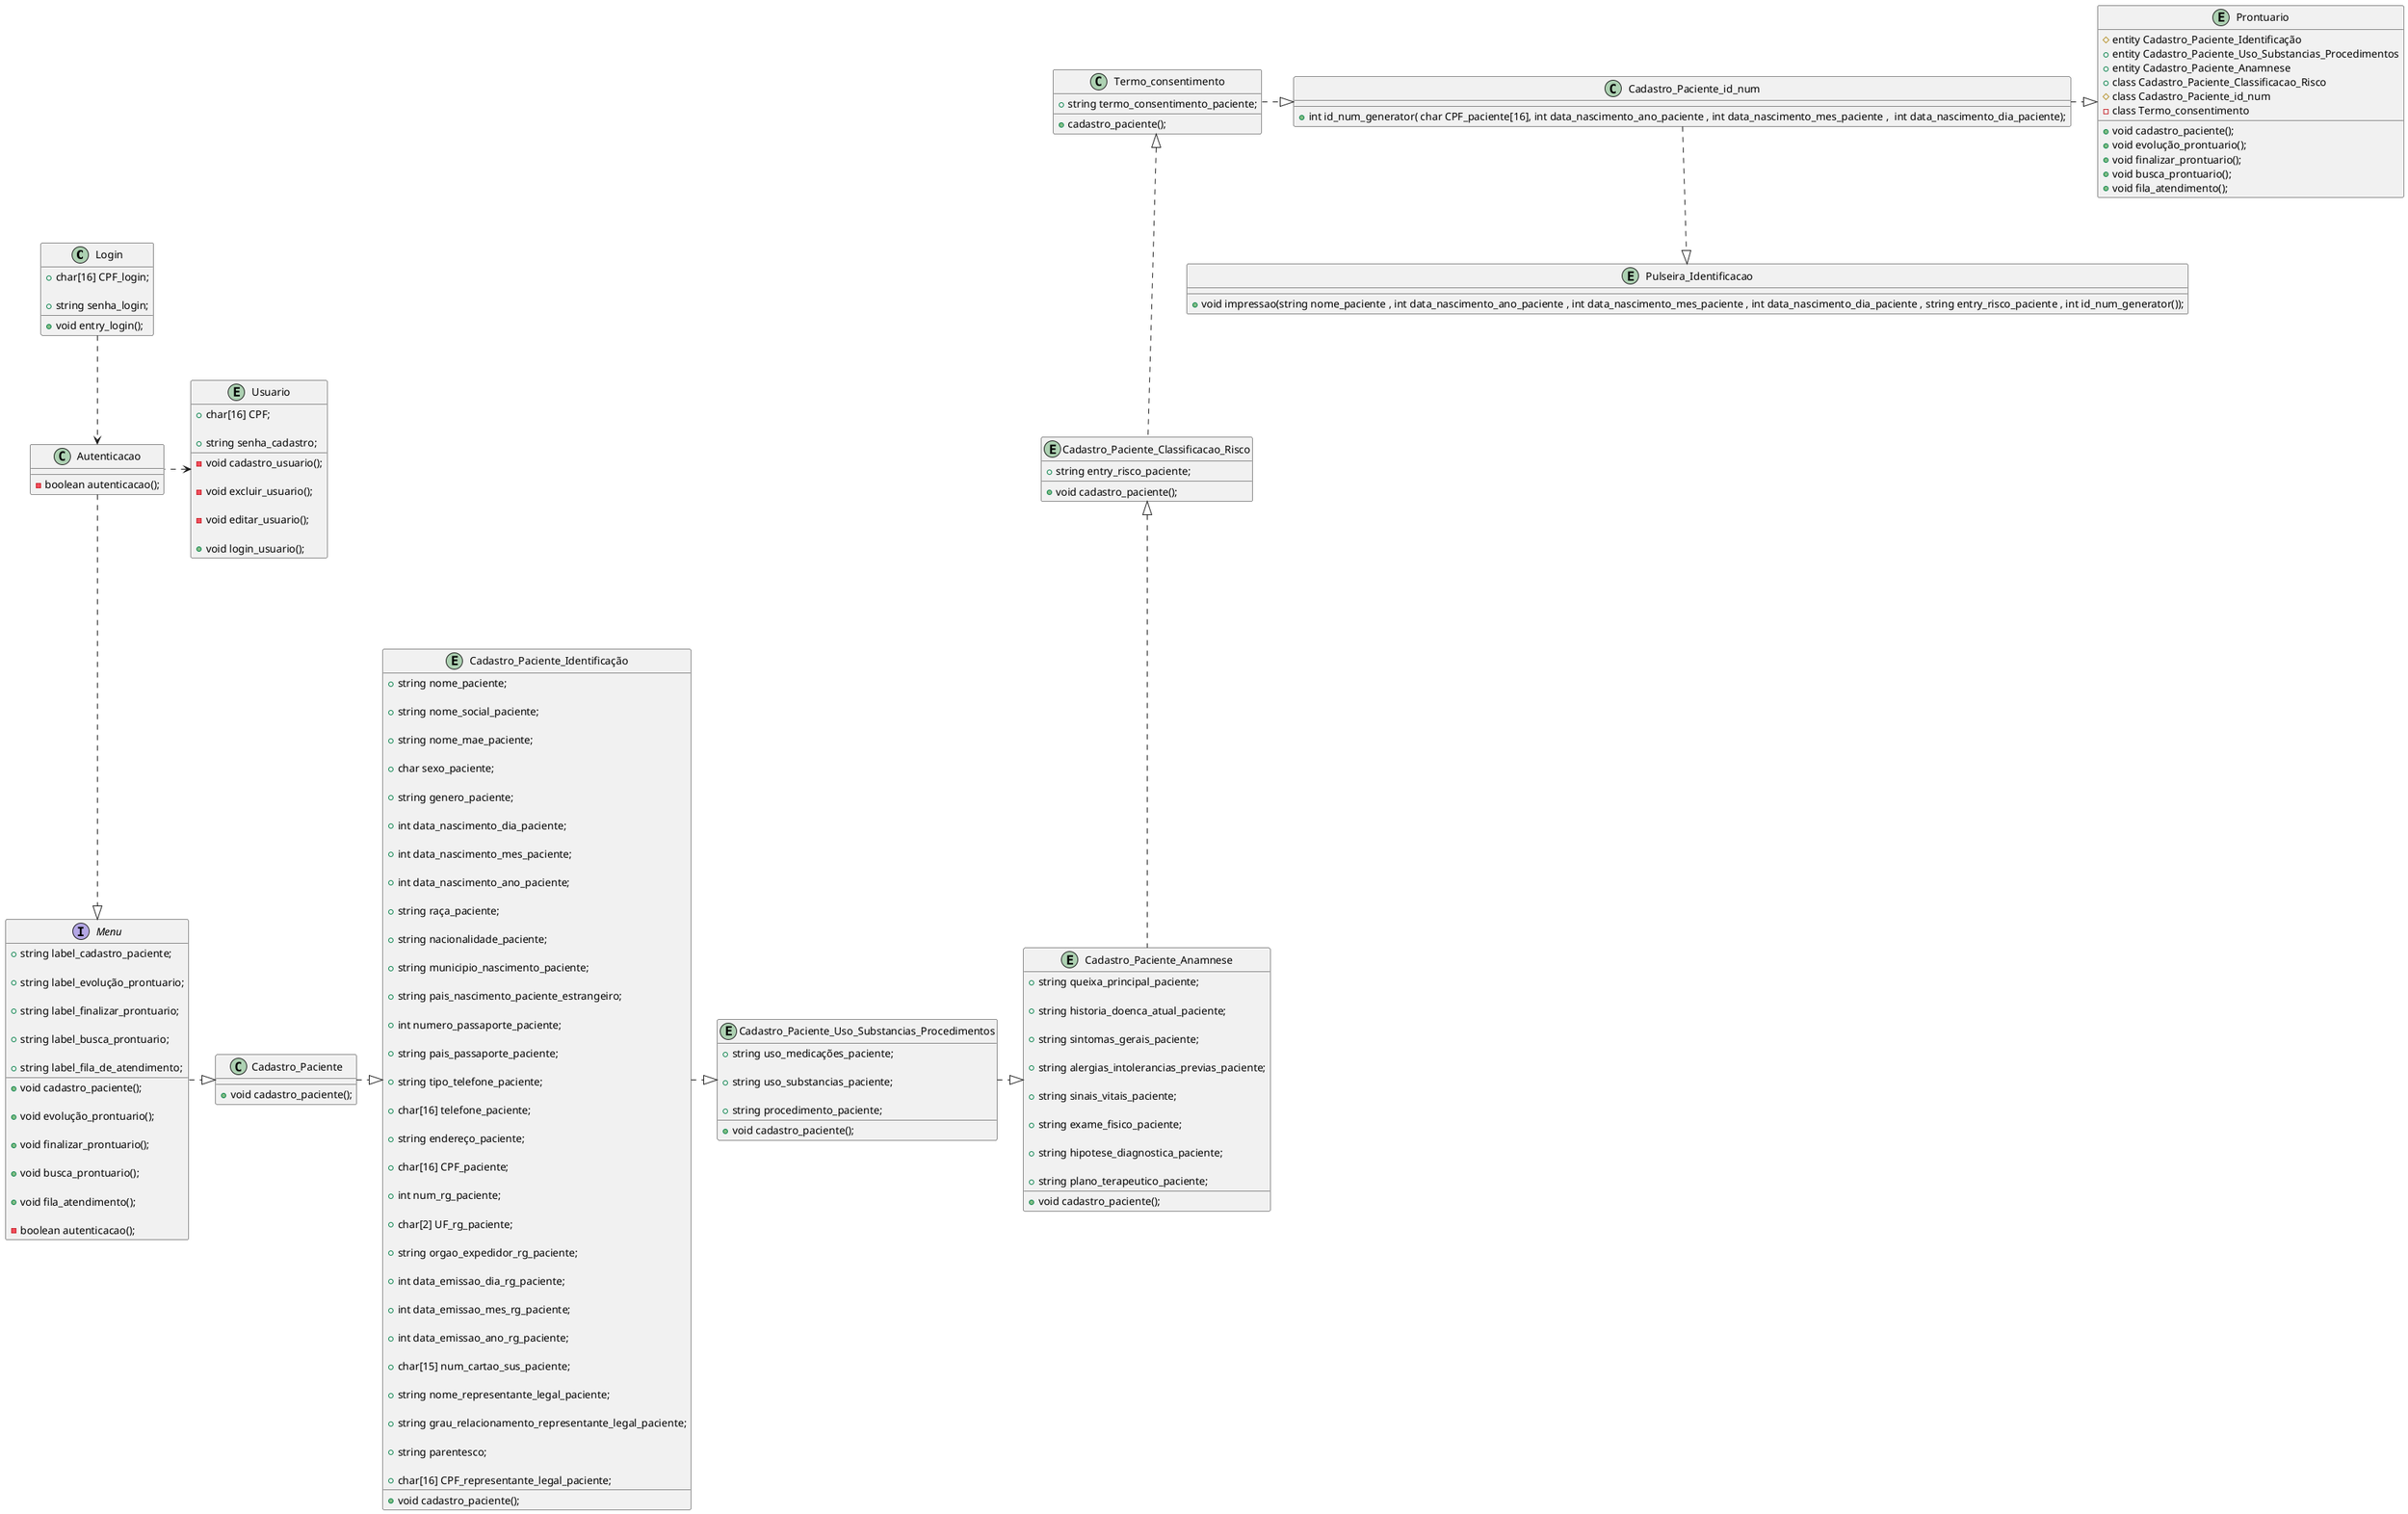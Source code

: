@startuml Diagrama de Classe Cadastro Paciente

class "Login"
{
    +char[16] CPF_login;

    +string senha_login;

    +void entry_login();

}

class "Autenticacao"
{
    -boolean autenticacao();

}

entity "Usuario"
{
    +char[16] CPF;
    
    +string senha_cadastro;

    -void cadastro_usuario();
    
    -void excluir_usuario();

    -void editar_usuario();
    
    +void login_usuario(); 
}

interface "Menu"
{
    +string label_cadastro_paciente;

    +string label_evolução_prontuario;
    
    +string label_finalizar_prontuario;
    
    +string label_busca_prontuario;
    
    +string label_fila_de_atendimento;

    +void cadastro_paciente();
    
    +void evolução_prontuario();
    
    +void finalizar_prontuario();
    
    +void busca_prontuario();
    
    +void fila_atendimento();
    
    -boolean autenticacao();

}

class "Cadastro_Paciente"
{   
    
    +void cadastro_paciente();
}

entity "Cadastro_Paciente_Identificação"
{

    +string nome_paciente;

    +string nome_social_paciente;
    
    +string nome_mae_paciente;
    
    +char sexo_paciente;
    
    +string genero_paciente;
    
    +int data_nascimento_dia_paciente;
    
    +int data_nascimento_mes_paciente;
    
    +int data_nascimento_ano_paciente;
    
    +string raça_paciente;
    
    +string nacionalidade_paciente;
    
    +string municipio_nascimento_paciente;
    
    +string pais_nascimento_paciente_estrangeiro;
    
    +int numero_passaporte_paciente;
    
    +string pais_passaporte_paciente;
    
    +string tipo_telefone_paciente;
    
    +char[16] telefone_paciente;
    
    +string endereço_paciente;
    
    +char[16] CPF_paciente;
    
    +int num_rg_paciente;
    
    +char[2] UF_rg_paciente;
    
    +string orgao_expedidor_rg_paciente;
    
    +int data_emissao_dia_rg_paciente;
    
    +int data_emissao_mes_rg_paciente;
    
    +int data_emissao_ano_rg_paciente;
    
    +char[15] num_cartao_sus_paciente;
    
    +string nome_representante_legal_paciente;
    
    +string grau_relacionamento_representante_legal_paciente;
    
    +string parentesco;
    
    +char[16] CPF_representante_legal_paciente;

    +void cadastro_paciente();




}

entity "Cadastro_Paciente_Uso_Substancias_Procedimentos"
{

    +string uso_medicações_paciente;

    +string uso_substancias_paciente;
    
    +string procedimento_paciente;

    +void cadastro_paciente();

}

entity "Cadastro_Paciente_Anamnese"
{
    +string queixa_principal_paciente;

    +string historia_doenca_atual_paciente;

    +string sintomas_gerais_paciente;

    +string alergias_intolerancias_previas_paciente;

    +string sinais_vitais_paciente;

    +string exame_fisico_paciente;

    +string hipotese_diagnostica_paciente;

    +string plano_terapeutico_paciente;

    +void cadastro_paciente();
}

entity "Cadastro_Paciente_Classificacao_Risco"
{
    +string entry_risco_paciente;
    +void cadastro_paciente();
}

class "Termo_consentimento"
{
    +string termo_consentimento_paciente;
    +cadastro_paciente();

}

class "Cadastro_Paciente_id_num"
{
    +int id_num_generator( char CPF_paciente[16], int data_nascimento_ano_paciente , int data_nascimento_mes_paciente ,  int data_nascimento_dia_paciente);
}

entity "Pulseira_Identificacao"
{
   
   +void impressao(string nome_paciente , int data_nascimento_ano_paciente , int data_nascimento_mes_paciente , int data_nascimento_dia_paciente , string entry_risco_paciente , int id_num_generator());

}


entity "Prontuario"
{
    #entity Cadastro_Paciente_Identificação
    +entity Cadastro_Paciente_Uso_Substancias_Procedimentos
    +entity Cadastro_Paciente_Anamnese
    +class Cadastro_Paciente_Classificacao_Risco
    #class Cadastro_Paciente_id_num
    -class Termo_consentimento

    +void cadastro_paciente();
    +void evolução_prontuario();
    +void finalizar_prontuario();
    +void busca_prontuario();
    +void fila_atendimento();
    
}

Login ..>Autenticacao

Autenticacao -left..>Usuario

Autenticacao -down..|> Menu

Menu -right..|>Cadastro_Paciente

Cadastro_Paciente -right..|>Cadastro_Paciente_Identificação

Cadastro_Paciente_Identificação -right..|>Cadastro_Paciente_Uso_Substancias_Procedimentos

Cadastro_Paciente_Uso_Substancias_Procedimentos -right..|>Cadastro_Paciente_Anamnese

Cadastro_Paciente_Anamnese -up..|>Cadastro_Paciente_Classificacao_Risco

Cadastro_Paciente_Classificacao_Risco -up..|>Termo_consentimento

Termo_consentimento -right..|>Cadastro_Paciente_id_num

Cadastro_Paciente_id_num -right..|>Prontuario

Cadastro_Paciente_id_num ..|>Pulseira_Identificacao







@enduml